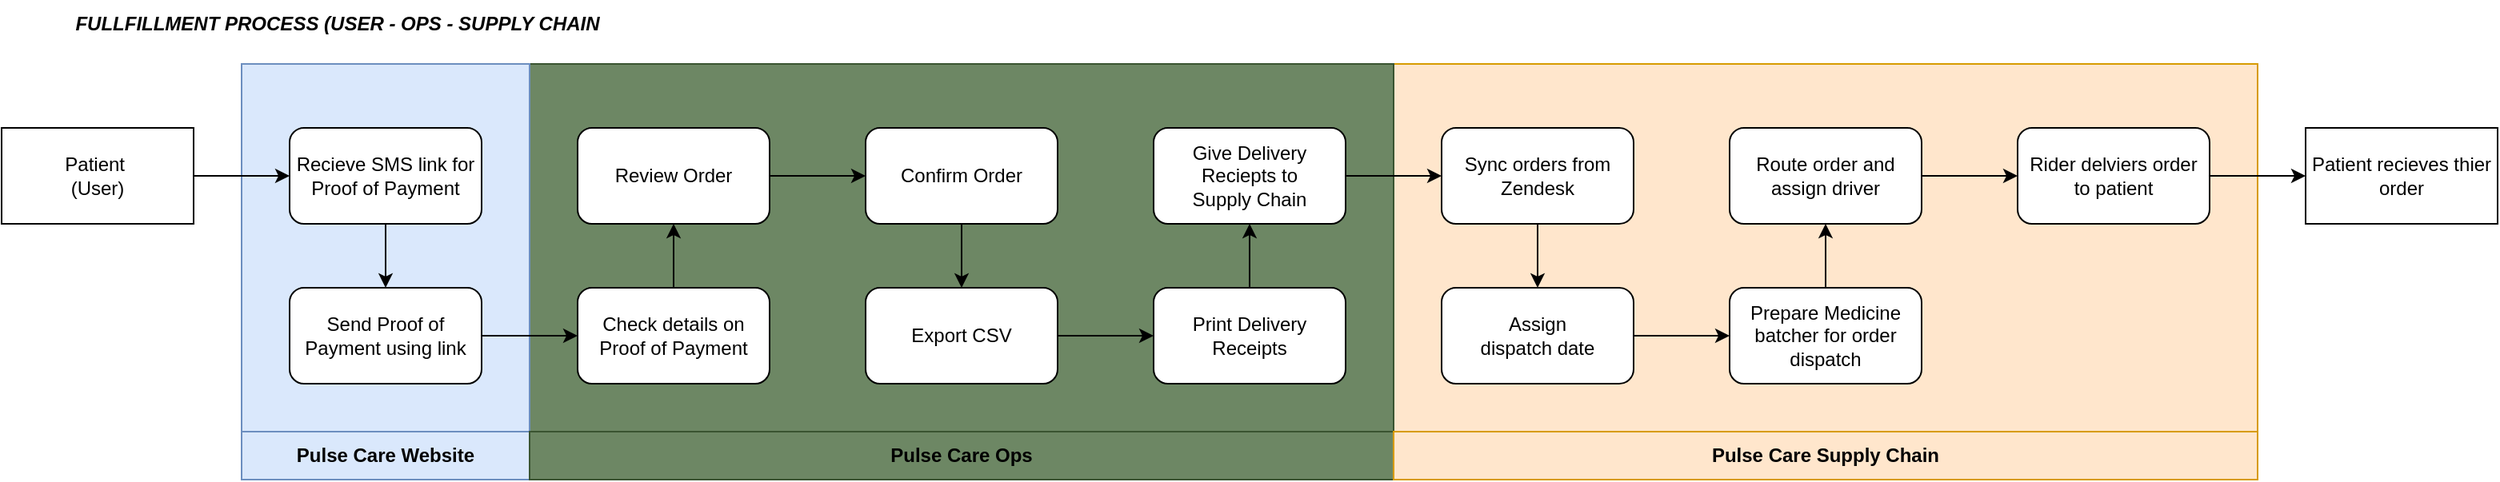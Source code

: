 <mxfile>
    <diagram id="BZRhcfgviHxiT4-RrPt1" name="Data Flow Diagram">
        <mxGraphModel dx="995" dy="751" grid="1" gridSize="10" guides="1" tooltips="1" connect="1" arrows="1" fold="1" page="1" pageScale="1" pageWidth="850" pageHeight="1100" math="0" shadow="0">
            <root>
                <mxCell id="0"/>
                <mxCell id="1" parent="0"/>
                <mxCell id="48" value="" style="group" parent="1" vertex="1" connectable="0">
                    <mxGeometry x="60" y="70" width="1560" height="260" as="geometry"/>
                </mxCell>
                <mxCell id="39" value="" style="rounded=0;whiteSpace=wrap;html=1;fillColor=#ffe6cc;strokeColor=#d79b00;" parent="48" vertex="1">
                    <mxGeometry x="870" width="540" height="260" as="geometry"/>
                </mxCell>
                <mxCell id="38" value="" style="rounded=0;whiteSpace=wrap;html=1;fillColor=#6d8764;strokeColor=#3A5431;fontColor=#ffffff;" parent="48" vertex="1">
                    <mxGeometry x="330" width="540" height="260" as="geometry"/>
                </mxCell>
                <mxCell id="37" value="" style="rounded=0;whiteSpace=wrap;html=1;fillColor=#dae8fc;strokeColor=#6c8ebf;" parent="48" vertex="1">
                    <mxGeometry x="150" width="180" height="260" as="geometry"/>
                </mxCell>
                <mxCell id="6" value="Patient&amp;nbsp;&lt;br&gt;(User)" style="rounded=0;whiteSpace=wrap;html=1;" parent="48" vertex="1">
                    <mxGeometry y="40" width="120" height="60" as="geometry"/>
                </mxCell>
                <mxCell id="7" value="Recieve SMS link for Proof of Payment" style="rounded=1;whiteSpace=wrap;html=1;" parent="48" vertex="1">
                    <mxGeometry x="180" y="40" width="120" height="60" as="geometry"/>
                </mxCell>
                <mxCell id="16" style="edgeStyle=none;html=1;exitX=1;exitY=0.5;exitDx=0;exitDy=0;entryX=0;entryY=0.5;entryDx=0;entryDy=0;" parent="48" source="6" target="7" edge="1">
                    <mxGeometry relative="1" as="geometry"/>
                </mxCell>
                <mxCell id="9" value="Send Proof of Payment using link" style="rounded=1;whiteSpace=wrap;html=1;" parent="48" vertex="1">
                    <mxGeometry x="180" y="140" width="120" height="60" as="geometry"/>
                </mxCell>
                <mxCell id="17" style="edgeStyle=none;html=1;exitX=0.5;exitY=1;exitDx=0;exitDy=0;entryX=0.5;entryY=0;entryDx=0;entryDy=0;" parent="48" source="7" target="9" edge="1">
                    <mxGeometry relative="1" as="geometry"/>
                </mxCell>
                <mxCell id="10" value="Check details on Proof of Payment" style="rounded=1;whiteSpace=wrap;html=1;" parent="48" vertex="1">
                    <mxGeometry x="360" y="140" width="120" height="60" as="geometry"/>
                </mxCell>
                <mxCell id="18" style="edgeStyle=none;html=1;exitX=1;exitY=0.5;exitDx=0;exitDy=0;" parent="48" source="9" target="10" edge="1">
                    <mxGeometry relative="1" as="geometry"/>
                </mxCell>
                <mxCell id="11" value="Review Order" style="rounded=1;whiteSpace=wrap;html=1;" parent="48" vertex="1">
                    <mxGeometry x="360" y="40" width="120" height="60" as="geometry"/>
                </mxCell>
                <mxCell id="19" style="edgeStyle=none;html=1;exitX=0.5;exitY=0;exitDx=0;exitDy=0;entryX=0.5;entryY=1;entryDx=0;entryDy=0;" parent="48" source="10" target="11" edge="1">
                    <mxGeometry relative="1" as="geometry"/>
                </mxCell>
                <mxCell id="12" value="Confirm Order" style="rounded=1;whiteSpace=wrap;html=1;" parent="48" vertex="1">
                    <mxGeometry x="540" y="40" width="120" height="60" as="geometry"/>
                </mxCell>
                <mxCell id="20" style="edgeStyle=none;html=1;exitX=1;exitY=0.5;exitDx=0;exitDy=0;entryX=0;entryY=0.5;entryDx=0;entryDy=0;" parent="48" source="11" target="12" edge="1">
                    <mxGeometry relative="1" as="geometry"/>
                </mxCell>
                <mxCell id="13" value="Export CSV" style="rounded=1;whiteSpace=wrap;html=1;" parent="48" vertex="1">
                    <mxGeometry x="540" y="140" width="120" height="60" as="geometry"/>
                </mxCell>
                <mxCell id="21" style="edgeStyle=none;html=1;exitX=0.5;exitY=1;exitDx=0;exitDy=0;entryX=0.5;entryY=0;entryDx=0;entryDy=0;" parent="48" source="12" target="13" edge="1">
                    <mxGeometry relative="1" as="geometry"/>
                </mxCell>
                <mxCell id="14" value="Print Delivery Receipts" style="rounded=1;whiteSpace=wrap;html=1;" parent="48" vertex="1">
                    <mxGeometry x="720" y="140" width="120" height="60" as="geometry"/>
                </mxCell>
                <mxCell id="22" style="edgeStyle=none;html=1;exitX=1;exitY=0.5;exitDx=0;exitDy=0;entryX=0;entryY=0.5;entryDx=0;entryDy=0;" parent="48" source="13" target="14" edge="1">
                    <mxGeometry relative="1" as="geometry"/>
                </mxCell>
                <mxCell id="15" value="Give Delivery Reciepts to &lt;br&gt;Supply Chain" style="rounded=1;whiteSpace=wrap;html=1;" parent="48" vertex="1">
                    <mxGeometry x="720" y="40" width="120" height="60" as="geometry"/>
                </mxCell>
                <mxCell id="23" style="edgeStyle=none;html=1;exitX=0.5;exitY=0;exitDx=0;exitDy=0;entryX=0.5;entryY=1;entryDx=0;entryDy=0;" parent="48" source="14" target="15" edge="1">
                    <mxGeometry relative="1" as="geometry"/>
                </mxCell>
                <mxCell id="24" value="Sync orders from Zendesk" style="rounded=1;whiteSpace=wrap;html=1;" parent="48" vertex="1">
                    <mxGeometry x="900" y="40" width="120" height="60" as="geometry"/>
                </mxCell>
                <mxCell id="26" style="edgeStyle=none;html=1;exitX=1;exitY=0.5;exitDx=0;exitDy=0;entryX=0;entryY=0.5;entryDx=0;entryDy=0;" parent="48" source="15" target="24" edge="1">
                    <mxGeometry relative="1" as="geometry"/>
                </mxCell>
                <mxCell id="25" value="Assign &lt;br&gt;dispatch date" style="rounded=1;whiteSpace=wrap;html=1;" parent="48" vertex="1">
                    <mxGeometry x="900" y="140" width="120" height="60" as="geometry"/>
                </mxCell>
                <mxCell id="27" style="edgeStyle=none;html=1;exitX=0.5;exitY=1;exitDx=0;exitDy=0;entryX=0.5;entryY=0;entryDx=0;entryDy=0;" parent="48" source="24" target="25" edge="1">
                    <mxGeometry relative="1" as="geometry"/>
                </mxCell>
                <mxCell id="28" value="Prepare Medicine batcher for order dispatch" style="rounded=1;whiteSpace=wrap;html=1;" parent="48" vertex="1">
                    <mxGeometry x="1080" y="140" width="120" height="60" as="geometry"/>
                </mxCell>
                <mxCell id="33" style="edgeStyle=none;html=1;exitX=1;exitY=0.5;exitDx=0;exitDy=0;" parent="48" source="25" target="28" edge="1">
                    <mxGeometry relative="1" as="geometry"/>
                </mxCell>
                <mxCell id="29" value="Route order and assign driver" style="rounded=1;whiteSpace=wrap;html=1;" parent="48" vertex="1">
                    <mxGeometry x="1080" y="40" width="120" height="60" as="geometry"/>
                </mxCell>
                <mxCell id="34" style="edgeStyle=none;html=1;exitX=0.5;exitY=0;exitDx=0;exitDy=0;" parent="48" source="28" target="29" edge="1">
                    <mxGeometry relative="1" as="geometry"/>
                </mxCell>
                <mxCell id="30" value="Rider delviers order to patient" style="rounded=1;whiteSpace=wrap;html=1;" parent="48" vertex="1">
                    <mxGeometry x="1260" y="40" width="120" height="60" as="geometry"/>
                </mxCell>
                <mxCell id="35" style="edgeStyle=none;html=1;exitX=1;exitY=0.5;exitDx=0;exitDy=0;" parent="48" source="29" target="30" edge="1">
                    <mxGeometry relative="1" as="geometry"/>
                </mxCell>
                <mxCell id="32" value="Patient recieves thier order" style="rounded=0;whiteSpace=wrap;html=1;" parent="48" vertex="1">
                    <mxGeometry x="1440" y="40" width="120" height="60" as="geometry"/>
                </mxCell>
                <mxCell id="36" style="edgeStyle=none;html=1;exitX=1;exitY=0.5;exitDx=0;exitDy=0;entryX=0;entryY=0.5;entryDx=0;entryDy=0;" parent="48" source="30" target="32" edge="1">
                    <mxGeometry relative="1" as="geometry"/>
                </mxCell>
                <mxCell id="40" value="" style="rounded=0;whiteSpace=wrap;html=1;fillColor=#dae8fc;strokeColor=#6c8ebf;" parent="48" vertex="1">
                    <mxGeometry x="150" y="230" width="180" height="30" as="geometry"/>
                </mxCell>
                <mxCell id="41" value="" style="rounded=0;whiteSpace=wrap;html=1;fillColor=#6d8764;fontColor=#ffffff;strokeColor=#3A5431;" parent="48" vertex="1">
                    <mxGeometry x="330" y="230" width="540" height="30" as="geometry"/>
                </mxCell>
                <mxCell id="42" value="" style="rounded=0;whiteSpace=wrap;html=1;fillColor=#ffe6cc;strokeColor=#d79b00;" parent="48" vertex="1">
                    <mxGeometry x="870" y="230" width="540" height="30" as="geometry"/>
                </mxCell>
                <mxCell id="43" value="&lt;b&gt;Pulse Care Website&lt;/b&gt;" style="text;html=1;strokeColor=none;fillColor=none;align=center;verticalAlign=middle;whiteSpace=wrap;rounded=0;" parent="48" vertex="1">
                    <mxGeometry x="180" y="230" width="120" height="30" as="geometry"/>
                </mxCell>
                <mxCell id="44" value="&lt;b&gt;Pulse Care Ops&lt;/b&gt;" style="text;html=1;strokeColor=none;fillColor=none;align=center;verticalAlign=middle;whiteSpace=wrap;rounded=0;" parent="48" vertex="1">
                    <mxGeometry x="540" y="230" width="120" height="30" as="geometry"/>
                </mxCell>
                <mxCell id="45" value="&lt;b&gt;Pulse Care Supply Chain&lt;/b&gt;" style="text;html=1;strokeColor=none;fillColor=none;align=center;verticalAlign=middle;whiteSpace=wrap;rounded=0;" parent="48" vertex="1">
                    <mxGeometry x="1065" y="230" width="150" height="30" as="geometry"/>
                </mxCell>
                <mxCell id="49" value="&lt;b&gt;&lt;i&gt;FULLFILLMENT PROCESS (USER - OPS - SUPPLY CHAIN&lt;/i&gt;&lt;/b&gt;" style="text;html=1;strokeColor=none;fillColor=none;align=center;verticalAlign=middle;whiteSpace=wrap;rounded=0;" parent="1" vertex="1">
                    <mxGeometry x="90" y="30" width="360" height="30" as="geometry"/>
                </mxCell>
            </root>
        </mxGraphModel>
    </diagram>
    <diagram id="Y94CVT1YCxNsjf14e1eZ" name="Decision Tree">
        <mxGraphModel dx="790" dy="759" grid="1" gridSize="10" guides="1" tooltips="1" connect="1" arrows="1" fold="1" page="1" pageScale="1" pageWidth="850" pageHeight="1100" math="0" shadow="0">
            <root>
                <mxCell id="0"/>
                <mxCell id="1" parent="0"/>
                <mxCell id="tnPuL8zqr8Ju5oxPMTgf-1" value="Fulfillment" style="text;html=1;align=left;verticalAlign=middle;resizable=0;points=[];autosize=1;strokeColor=none;fillColor=none;" vertex="1" parent="1">
                    <mxGeometry x="80" y="80" width="80" height="30" as="geometry"/>
                </mxCell>
                <mxCell id="tnPuL8zqr8Ju5oxPMTgf-5" style="edgeStyle=none;html=1;entryX=0.5;entryY=0;entryDx=0;entryDy=0;exitX=0.5;exitY=1;exitDx=0;exitDy=0;" edge="1" parent="1" source="tnPuL8zqr8Ju5oxPMTgf-2" target="tnPuL8zqr8Ju5oxPMTgf-3">
                    <mxGeometry relative="1" as="geometry">
                        <Array as="points">
                            <mxPoint x="260" y="220"/>
                            <mxPoint x="180" y="220"/>
                        </Array>
                    </mxGeometry>
                </mxCell>
                <mxCell id="tnPuL8zqr8Ju5oxPMTgf-7" value="Cash on Delivery" style="edgeLabel;html=1;align=center;verticalAlign=middle;resizable=0;points=[];" vertex="1" connectable="0" parent="tnPuL8zqr8Ju5oxPMTgf-5">
                    <mxGeometry x="0.583" y="1" relative="1" as="geometry">
                        <mxPoint x="15" y="-1" as="offset"/>
                    </mxGeometry>
                </mxCell>
                <mxCell id="tnPuL8zqr8Ju5oxPMTgf-6" style="edgeStyle=none;html=1;exitX=0.5;exitY=1;exitDx=0;exitDy=0;entryX=0.5;entryY=0;entryDx=0;entryDy=0;" edge="1" parent="1" source="tnPuL8zqr8Ju5oxPMTgf-2" target="tnPuL8zqr8Ju5oxPMTgf-4">
                    <mxGeometry relative="1" as="geometry">
                        <Array as="points">
                            <mxPoint x="260" y="220"/>
                            <mxPoint x="340" y="220"/>
                        </Array>
                    </mxGeometry>
                </mxCell>
                <mxCell id="tnPuL8zqr8Ju5oxPMTgf-8" value="Bank Transfer" style="edgeLabel;html=1;align=center;verticalAlign=middle;resizable=0;points=[];" vertex="1" connectable="0" parent="tnPuL8zqr8Ju5oxPMTgf-6">
                    <mxGeometry x="0.014" relative="1" as="geometry">
                        <mxPoint x="9" as="offset"/>
                    </mxGeometry>
                </mxCell>
                <mxCell id="tnPuL8zqr8Ju5oxPMTgf-2" value="&lt;font style=&quot;font-size: 12px;&quot;&gt;Payment method?&lt;br&gt;&lt;/font&gt;" style="rounded=0;whiteSpace=wrap;html=1;fillColor=none;" vertex="1" parent="1">
                    <mxGeometry x="200" y="140" width="120" height="60" as="geometry"/>
                </mxCell>
                <mxCell id="tnPuL8zqr8Ju5oxPMTgf-3" value="&lt;font style=&quot;font-size: 12px;&quot;&gt;Patient Order Acknowledgement (COD) SMS&lt;br&gt;&lt;/font&gt;" style="rounded=0;whiteSpace=wrap;html=1;fillColor=none;" vertex="1" parent="1">
                    <mxGeometry x="120" y="240" width="120" height="60" as="geometry"/>
                </mxCell>
                <mxCell id="tnPuL8zqr8Ju5oxPMTgf-4" value="&lt;font style=&quot;font-size: 12px;&quot;&gt;Patient Order Acknowledgement (Bank Deposit) SMS&lt;br&gt;&lt;/font&gt;" style="rounded=0;whiteSpace=wrap;html=1;fillColor=none;" vertex="1" parent="1">
                    <mxGeometry x="280" y="240" width="120" height="60" as="geometry"/>
                </mxCell>
            </root>
        </mxGraphModel>
    </diagram>
</mxfile>